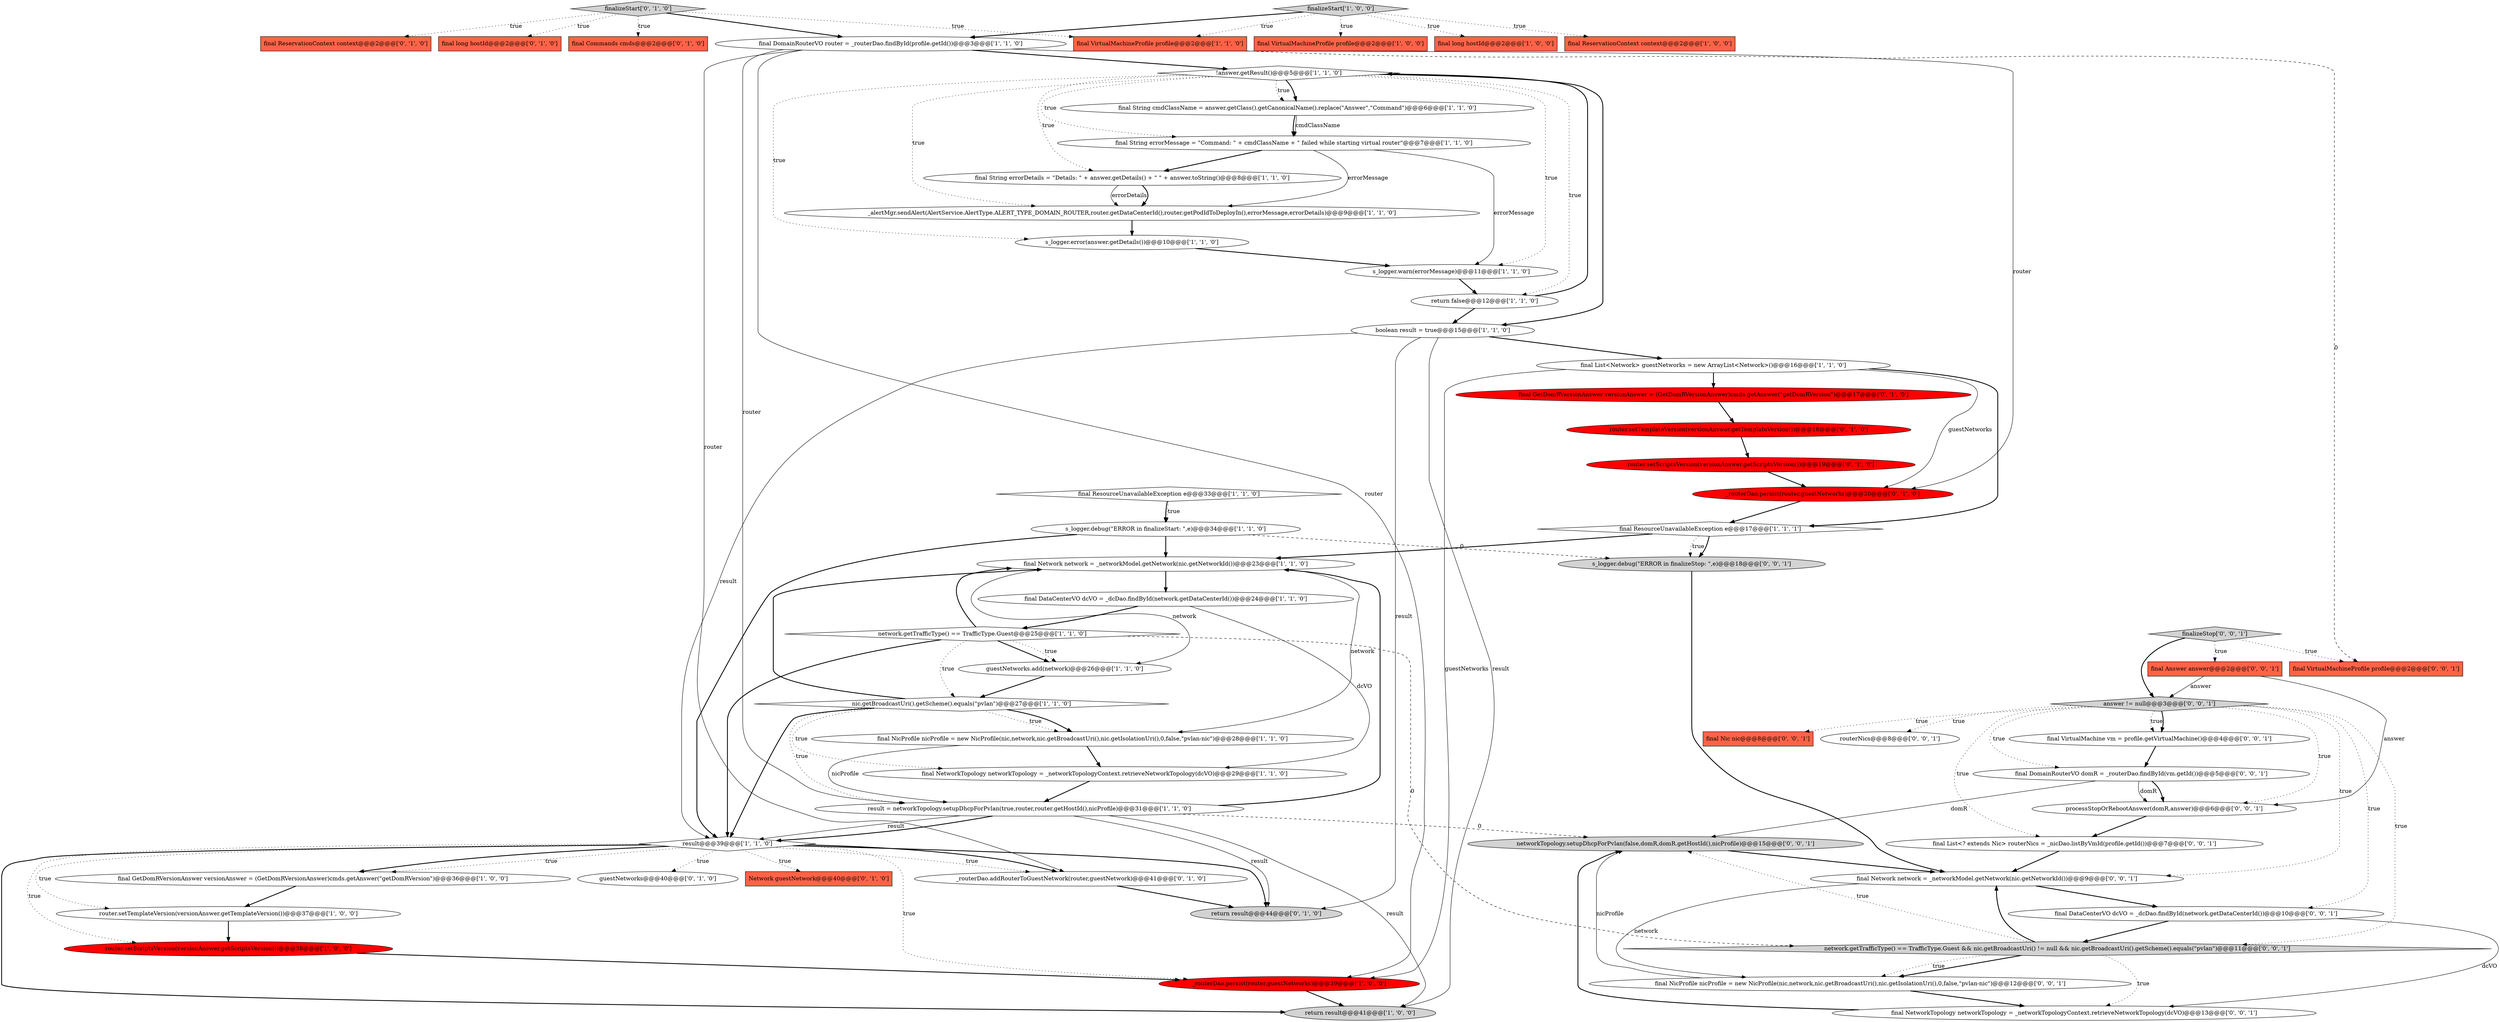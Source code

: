 digraph {
28 [style = filled, label = "final ResourceUnavailableException e@@@33@@@['1', '1', '0']", fillcolor = white, shape = diamond image = "AAA0AAABBB1BBB"];
44 [style = filled, label = "_routerDao.persist(router,guestNetworks)@@@20@@@['0', '1', '0']", fillcolor = red, shape = ellipse image = "AAA1AAABBB2BBB"];
52 [style = filled, label = "answer != null@@@3@@@['0', '0', '1']", fillcolor = lightgray, shape = diamond image = "AAA0AAABBB3BBB"];
12 [style = filled, label = "nic.getBroadcastUri().getScheme().equals(\"pvlan\")@@@27@@@['1', '1', '0']", fillcolor = white, shape = diamond image = "AAA0AAABBB1BBB"];
58 [style = filled, label = "final Nic nic@@@8@@@['0', '0', '1']", fillcolor = tomato, shape = box image = "AAA0AAABBB3BBB"];
1 [style = filled, label = "result@@@39@@@['1', '1', '0']", fillcolor = white, shape = diamond image = "AAA0AAABBB1BBB"];
51 [style = filled, label = "network.getTrafficType() == TrafficType.Guest && nic.getBroadcastUri() != null && nic.getBroadcastUri().getScheme().equals(\"pvlan\")@@@11@@@['0', '0', '1']", fillcolor = lightgray, shape = diamond image = "AAA0AAABBB3BBB"];
31 [style = filled, label = "final VirtualMachineProfile profile@@@2@@@['1', '1', '0']", fillcolor = tomato, shape = box image = "AAA0AAABBB1BBB"];
37 [style = filled, label = "return result@@@44@@@['0', '1', '0']", fillcolor = lightgray, shape = ellipse image = "AAA0AAABBB2BBB"];
46 [style = filled, label = "final DataCenterVO dcVO = _dcDao.findById(network.getDataCenterId())@@@10@@@['0', '0', '1']", fillcolor = white, shape = ellipse image = "AAA0AAABBB3BBB"];
45 [style = filled, label = "routerNics@@@8@@@['0', '0', '1']", fillcolor = white, shape = ellipse image = "AAA0AAABBB3BBB"];
5 [style = filled, label = "finalizeStart['1', '0', '0']", fillcolor = lightgray, shape = diamond image = "AAA0AAABBB1BBB"];
7 [style = filled, label = "return false@@@12@@@['1', '1', '0']", fillcolor = white, shape = ellipse image = "AAA0AAABBB1BBB"];
27 [style = filled, label = "final VirtualMachineProfile profile@@@2@@@['1', '0', '0']", fillcolor = tomato, shape = box image = "AAA0AAABBB1BBB"];
36 [style = filled, label = "router.setScriptsVersion(versionAnswer.getScriptsVersion())@@@19@@@['0', '1', '0']", fillcolor = red, shape = ellipse image = "AAA1AAABBB2BBB"];
19 [style = filled, label = "final GetDomRVersionAnswer versionAnswer = (GetDomRVersionAnswer)cmds.getAnswer(\"getDomRVersion\")@@@36@@@['1', '0', '0']", fillcolor = white, shape = ellipse image = "AAA0AAABBB1BBB"];
33 [style = filled, label = "finalizeStart['0', '1', '0']", fillcolor = lightgray, shape = diamond image = "AAA0AAABBB2BBB"];
8 [style = filled, label = "guestNetworks.add(network)@@@26@@@['1', '1', '0']", fillcolor = white, shape = ellipse image = "AAA0AAABBB1BBB"];
57 [style = filled, label = "final NicProfile nicProfile = new NicProfile(nic,network,nic.getBroadcastUri(),nic.getIsolationUri(),0,false,\"pvlan-nic\")@@@12@@@['0', '0', '1']", fillcolor = white, shape = ellipse image = "AAA0AAABBB3BBB"];
11 [style = filled, label = "final long hostId@@@2@@@['1', '0', '0']", fillcolor = tomato, shape = box image = "AAA0AAABBB1BBB"];
20 [style = filled, label = "final ResourceUnavailableException e@@@17@@@['1', '1', '1']", fillcolor = white, shape = diamond image = "AAA0AAABBB1BBB"];
30 [style = filled, label = "final NetworkTopology networkTopology = _networkTopologyContext.retrieveNetworkTopology(dcVO)@@@29@@@['1', '1', '0']", fillcolor = white, shape = ellipse image = "AAA0AAABBB1BBB"];
15 [style = filled, label = "s_logger.error(answer.getDetails())@@@10@@@['1', '1', '0']", fillcolor = white, shape = ellipse image = "AAA0AAABBB1BBB"];
49 [style = filled, label = "final NetworkTopology networkTopology = _networkTopologyContext.retrieveNetworkTopology(dcVO)@@@13@@@['0', '0', '1']", fillcolor = white, shape = ellipse image = "AAA0AAABBB3BBB"];
21 [style = filled, label = "_routerDao.persist(router,guestNetworks)@@@39@@@['1', '0', '0']", fillcolor = red, shape = ellipse image = "AAA1AAABBB1BBB"];
59 [style = filled, label = "networkTopology.setupDhcpForPvlan(false,domR,domR.getHostId(),nicProfile)@@@15@@@['0', '0', '1']", fillcolor = lightgray, shape = ellipse image = "AAA0AAABBB3BBB"];
16 [style = filled, label = "result = networkTopology.setupDhcpForPvlan(true,router,router.getHostId(),nicProfile)@@@31@@@['1', '1', '0']", fillcolor = white, shape = ellipse image = "AAA0AAABBB1BBB"];
29 [style = filled, label = "final List<Network> guestNetworks = new ArrayList<Network>()@@@16@@@['1', '1', '0']", fillcolor = white, shape = ellipse image = "AAA0AAABBB1BBB"];
0 [style = filled, label = "final String errorMessage = \"Command: \" + cmdClassName + \" failed while starting virtual router\"@@@7@@@['1', '1', '0']", fillcolor = white, shape = ellipse image = "AAA0AAABBB1BBB"];
22 [style = filled, label = "_alertMgr.sendAlert(AlertService.AlertType.ALERT_TYPE_DOMAIN_ROUTER,router.getDataCenterId(),router.getPodIdToDeployIn(),errorMessage,errorDetails)@@@9@@@['1', '1', '0']", fillcolor = white, shape = ellipse image = "AAA0AAABBB1BBB"];
25 [style = filled, label = "network.getTrafficType() == TrafficType.Guest@@@25@@@['1', '1', '0']", fillcolor = white, shape = diamond image = "AAA0AAABBB1BBB"];
4 [style = filled, label = "final Network network = _networkModel.getNetwork(nic.getNetworkId())@@@23@@@['1', '1', '0']", fillcolor = white, shape = ellipse image = "AAA0AAABBB1BBB"];
38 [style = filled, label = "final Commands cmds@@@2@@@['0', '1', '0']", fillcolor = tomato, shape = box image = "AAA0AAABBB2BBB"];
13 [style = filled, label = "return result@@@41@@@['1', '0', '0']", fillcolor = lightgray, shape = ellipse image = "AAA0AAABBB1BBB"];
48 [style = filled, label = "final Answer answer@@@2@@@['0', '0', '1']", fillcolor = tomato, shape = box image = "AAA0AAABBB3BBB"];
34 [style = filled, label = "guestNetworks@@@40@@@['0', '1', '0']", fillcolor = white, shape = ellipse image = "AAA0AAABBB2BBB"];
6 [style = filled, label = "s_logger.warn(errorMessage)@@@11@@@['1', '1', '0']", fillcolor = white, shape = ellipse image = "AAA0AAABBB1BBB"];
56 [style = filled, label = "final VirtualMachine vm = profile.getVirtualMachine()@@@4@@@['0', '0', '1']", fillcolor = white, shape = ellipse image = "AAA0AAABBB3BBB"];
39 [style = filled, label = "final ReservationContext context@@@2@@@['0', '1', '0']", fillcolor = tomato, shape = box image = "AAA0AAABBB2BBB"];
9 [style = filled, label = "!answer.getResult()@@@5@@@['1', '1', '0']", fillcolor = white, shape = diamond image = "AAA0AAABBB1BBB"];
23 [style = filled, label = "final NicProfile nicProfile = new NicProfile(nic,network,nic.getBroadcastUri(),nic.getIsolationUri(),0,false,\"pvlan-nic\")@@@28@@@['1', '1', '0']", fillcolor = white, shape = ellipse image = "AAA0AAABBB1BBB"];
14 [style = filled, label = "final DomainRouterVO router = _routerDao.findById(profile.getId())@@@3@@@['1', '1', '0']", fillcolor = white, shape = ellipse image = "AAA0AAABBB1BBB"];
42 [style = filled, label = "_routerDao.addRouterToGuestNetwork(router,guestNetwork)@@@41@@@['0', '1', '0']", fillcolor = white, shape = ellipse image = "AAA0AAABBB2BBB"];
43 [style = filled, label = "Network guestNetwork@@@40@@@['0', '1', '0']", fillcolor = tomato, shape = box image = "AAA0AAABBB2BBB"];
18 [style = filled, label = "final ReservationContext context@@@2@@@['1', '0', '0']", fillcolor = tomato, shape = box image = "AAA0AAABBB1BBB"];
53 [style = filled, label = "s_logger.debug(\"ERROR in finalizeStop: \",e)@@@18@@@['0', '0', '1']", fillcolor = lightgray, shape = ellipse image = "AAA0AAABBB3BBB"];
54 [style = filled, label = "processStopOrRebootAnswer(domR,answer)@@@6@@@['0', '0', '1']", fillcolor = white, shape = ellipse image = "AAA0AAABBB3BBB"];
10 [style = filled, label = "router.setTemplateVersion(versionAnswer.getTemplateVersion())@@@37@@@['1', '0', '0']", fillcolor = white, shape = ellipse image = "AAA0AAABBB1BBB"];
3 [style = filled, label = "final String errorDetails = \"Details: \" + answer.getDetails() + \" \" + answer.toString()@@@8@@@['1', '1', '0']", fillcolor = white, shape = ellipse image = "AAA0AAABBB1BBB"];
32 [style = filled, label = "boolean result = true@@@15@@@['1', '1', '0']", fillcolor = white, shape = ellipse image = "AAA0AAABBB1BBB"];
40 [style = filled, label = "router.setTemplateVersion(versionAnswer.getTemplateVersion())@@@18@@@['0', '1', '0']", fillcolor = red, shape = ellipse image = "AAA1AAABBB2BBB"];
35 [style = filled, label = "final GetDomRVersionAnswer versionAnswer = (GetDomRVersionAnswer)cmds.getAnswer(\"getDomRVersion\")@@@17@@@['0', '1', '0']", fillcolor = red, shape = ellipse image = "AAA1AAABBB2BBB"];
26 [style = filled, label = "final DataCenterVO dcVO = _dcDao.findById(network.getDataCenterId())@@@24@@@['1', '1', '0']", fillcolor = white, shape = ellipse image = "AAA0AAABBB1BBB"];
47 [style = filled, label = "final List<? extends Nic> routerNics = _nicDao.listByVmId(profile.getId())@@@7@@@['0', '0', '1']", fillcolor = white, shape = ellipse image = "AAA0AAABBB3BBB"];
50 [style = filled, label = "final DomainRouterVO domR = _routerDao.findById(vm.getId())@@@5@@@['0', '0', '1']", fillcolor = white, shape = ellipse image = "AAA0AAABBB3BBB"];
41 [style = filled, label = "final long hostId@@@2@@@['0', '1', '0']", fillcolor = tomato, shape = box image = "AAA0AAABBB2BBB"];
55 [style = filled, label = "final VirtualMachineProfile profile@@@2@@@['0', '0', '1']", fillcolor = tomato, shape = box image = "AAA0AAABBB3BBB"];
60 [style = filled, label = "final Network network = _networkModel.getNetwork(nic.getNetworkId())@@@9@@@['0', '0', '1']", fillcolor = white, shape = ellipse image = "AAA0AAABBB3BBB"];
61 [style = filled, label = "finalizeStop['0', '0', '1']", fillcolor = lightgray, shape = diamond image = "AAA0AAABBB3BBB"];
17 [style = filled, label = "s_logger.debug(\"ERROR in finalizeStart: \",e)@@@34@@@['1', '1', '0']", fillcolor = white, shape = ellipse image = "AAA0AAABBB1BBB"];
24 [style = filled, label = "router.setScriptsVersion(versionAnswer.getScriptsVersion())@@@38@@@['1', '0', '0']", fillcolor = red, shape = ellipse image = "AAA1AAABBB1BBB"];
2 [style = filled, label = "final String cmdClassName = answer.getClass().getCanonicalName().replace(\"Answer\",\"Command\")@@@6@@@['1', '1', '0']", fillcolor = white, shape = ellipse image = "AAA0AAABBB1BBB"];
7->32 [style = bold, label=""];
49->59 [style = bold, label=""];
25->1 [style = bold, label=""];
22->15 [style = bold, label=""];
5->18 [style = dotted, label="true"];
10->24 [style = bold, label=""];
1->21 [style = dotted, label="true"];
52->51 [style = dotted, label="true"];
60->57 [style = solid, label="network"];
1->13 [style = bold, label=""];
1->34 [style = dotted, label="true"];
7->9 [style = bold, label=""];
46->51 [style = bold, label=""];
31->55 [style = dashed, label="0"];
5->11 [style = dotted, label="true"];
29->21 [style = solid, label="guestNetworks"];
17->53 [style = dashed, label="0"];
24->21 [style = bold, label=""];
52->46 [style = dotted, label="true"];
16->1 [style = solid, label="result"];
14->9 [style = bold, label=""];
9->15 [style = dotted, label="true"];
47->60 [style = bold, label=""];
53->60 [style = bold, label=""];
50->54 [style = bold, label=""];
21->13 [style = bold, label=""];
14->21 [style = solid, label="router"];
0->3 [style = bold, label=""];
0->22 [style = solid, label="errorMessage"];
0->6 [style = solid, label="errorMessage"];
2->0 [style = solid, label="cmdClassName"];
23->30 [style = bold, label=""];
59->60 [style = bold, label=""];
12->23 [style = dotted, label="true"];
36->44 [style = bold, label=""];
9->2 [style = bold, label=""];
9->32 [style = bold, label=""];
61->52 [style = bold, label=""];
32->13 [style = solid, label="result"];
1->43 [style = dotted, label="true"];
50->59 [style = solid, label="domR"];
25->12 [style = dotted, label="true"];
1->42 [style = bold, label=""];
28->17 [style = dotted, label="true"];
12->1 [style = bold, label=""];
61->48 [style = dotted, label="true"];
1->42 [style = dotted, label="true"];
35->40 [style = bold, label=""];
29->20 [style = bold, label=""];
26->30 [style = solid, label="dcVO"];
51->60 [style = bold, label=""];
48->54 [style = solid, label="answer"];
52->45 [style = dotted, label="true"];
44->20 [style = bold, label=""];
56->50 [style = bold, label=""];
33->38 [style = dotted, label="true"];
29->35 [style = bold, label=""];
6->7 [style = bold, label=""];
1->19 [style = bold, label=""];
9->3 [style = dotted, label="true"];
25->8 [style = dotted, label="true"];
33->39 [style = dotted, label="true"];
33->31 [style = dotted, label="true"];
29->44 [style = solid, label="guestNetworks"];
42->37 [style = bold, label=""];
9->0 [style = dotted, label="true"];
1->10 [style = dotted, label="true"];
17->1 [style = bold, label=""];
5->31 [style = dotted, label="true"];
25->51 [style = dashed, label="0"];
57->59 [style = solid, label="nicProfile"];
51->49 [style = dotted, label="true"];
19->10 [style = bold, label=""];
52->56 [style = dotted, label="true"];
16->59 [style = dashed, label="0"];
1->19 [style = dotted, label="true"];
3->22 [style = solid, label="errorDetails"];
52->50 [style = dotted, label="true"];
20->53 [style = dotted, label="true"];
2->0 [style = bold, label=""];
16->1 [style = bold, label=""];
40->36 [style = bold, label=""];
61->55 [style = dotted, label="true"];
5->27 [style = dotted, label="true"];
52->60 [style = dotted, label="true"];
28->17 [style = bold, label=""];
50->54 [style = solid, label="domR"];
33->41 [style = dotted, label="true"];
14->16 [style = solid, label="router"];
51->57 [style = bold, label=""];
52->47 [style = dotted, label="true"];
16->4 [style = bold, label=""];
9->7 [style = dotted, label="true"];
52->54 [style = dotted, label="true"];
9->22 [style = dotted, label="true"];
32->1 [style = solid, label="result"];
17->4 [style = bold, label=""];
8->12 [style = bold, label=""];
1->37 [style = bold, label=""];
16->37 [style = solid, label="result"];
51->59 [style = dotted, label="true"];
33->14 [style = bold, label=""];
46->49 [style = solid, label="dcVO"];
32->37 [style = solid, label="result"];
26->25 [style = bold, label=""];
1->24 [style = dotted, label="true"];
4->26 [style = bold, label=""];
25->4 [style = bold, label=""];
16->13 [style = solid, label="result"];
52->56 [style = bold, label=""];
14->42 [style = solid, label="router"];
15->6 [style = bold, label=""];
5->14 [style = bold, label=""];
20->53 [style = bold, label=""];
9->6 [style = dotted, label="true"];
3->22 [style = bold, label=""];
60->46 [style = bold, label=""];
14->44 [style = solid, label="router"];
12->30 [style = dotted, label="true"];
20->4 [style = bold, label=""];
32->29 [style = bold, label=""];
48->52 [style = solid, label="answer"];
54->47 [style = bold, label=""];
4->23 [style = solid, label="network"];
12->4 [style = bold, label=""];
12->16 [style = dotted, label="true"];
52->58 [style = dotted, label="true"];
9->2 [style = dotted, label="true"];
57->49 [style = bold, label=""];
25->8 [style = bold, label=""];
12->23 [style = bold, label=""];
4->8 [style = solid, label="network"];
23->16 [style = solid, label="nicProfile"];
30->16 [style = bold, label=""];
51->57 [style = dotted, label="true"];
}
